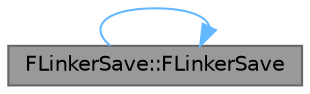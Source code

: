 digraph "FLinkerSave::FLinkerSave"
{
 // INTERACTIVE_SVG=YES
 // LATEX_PDF_SIZE
  bgcolor="transparent";
  edge [fontname=Helvetica,fontsize=10,labelfontname=Helvetica,labelfontsize=10];
  node [fontname=Helvetica,fontsize=10,shape=box,height=0.2,width=0.4];
  rankdir="LR";
  Node1 [id="Node000001",label="FLinkerSave::FLinkerSave",height=0.2,width=0.4,color="gray40", fillcolor="grey60", style="filled", fontcolor="black",tooltip="Partially construct the FLinkerSave."];
  Node1 -> Node1 [id="edge1_Node000001_Node000001",color="steelblue1",style="solid",tooltip=" "];
}
